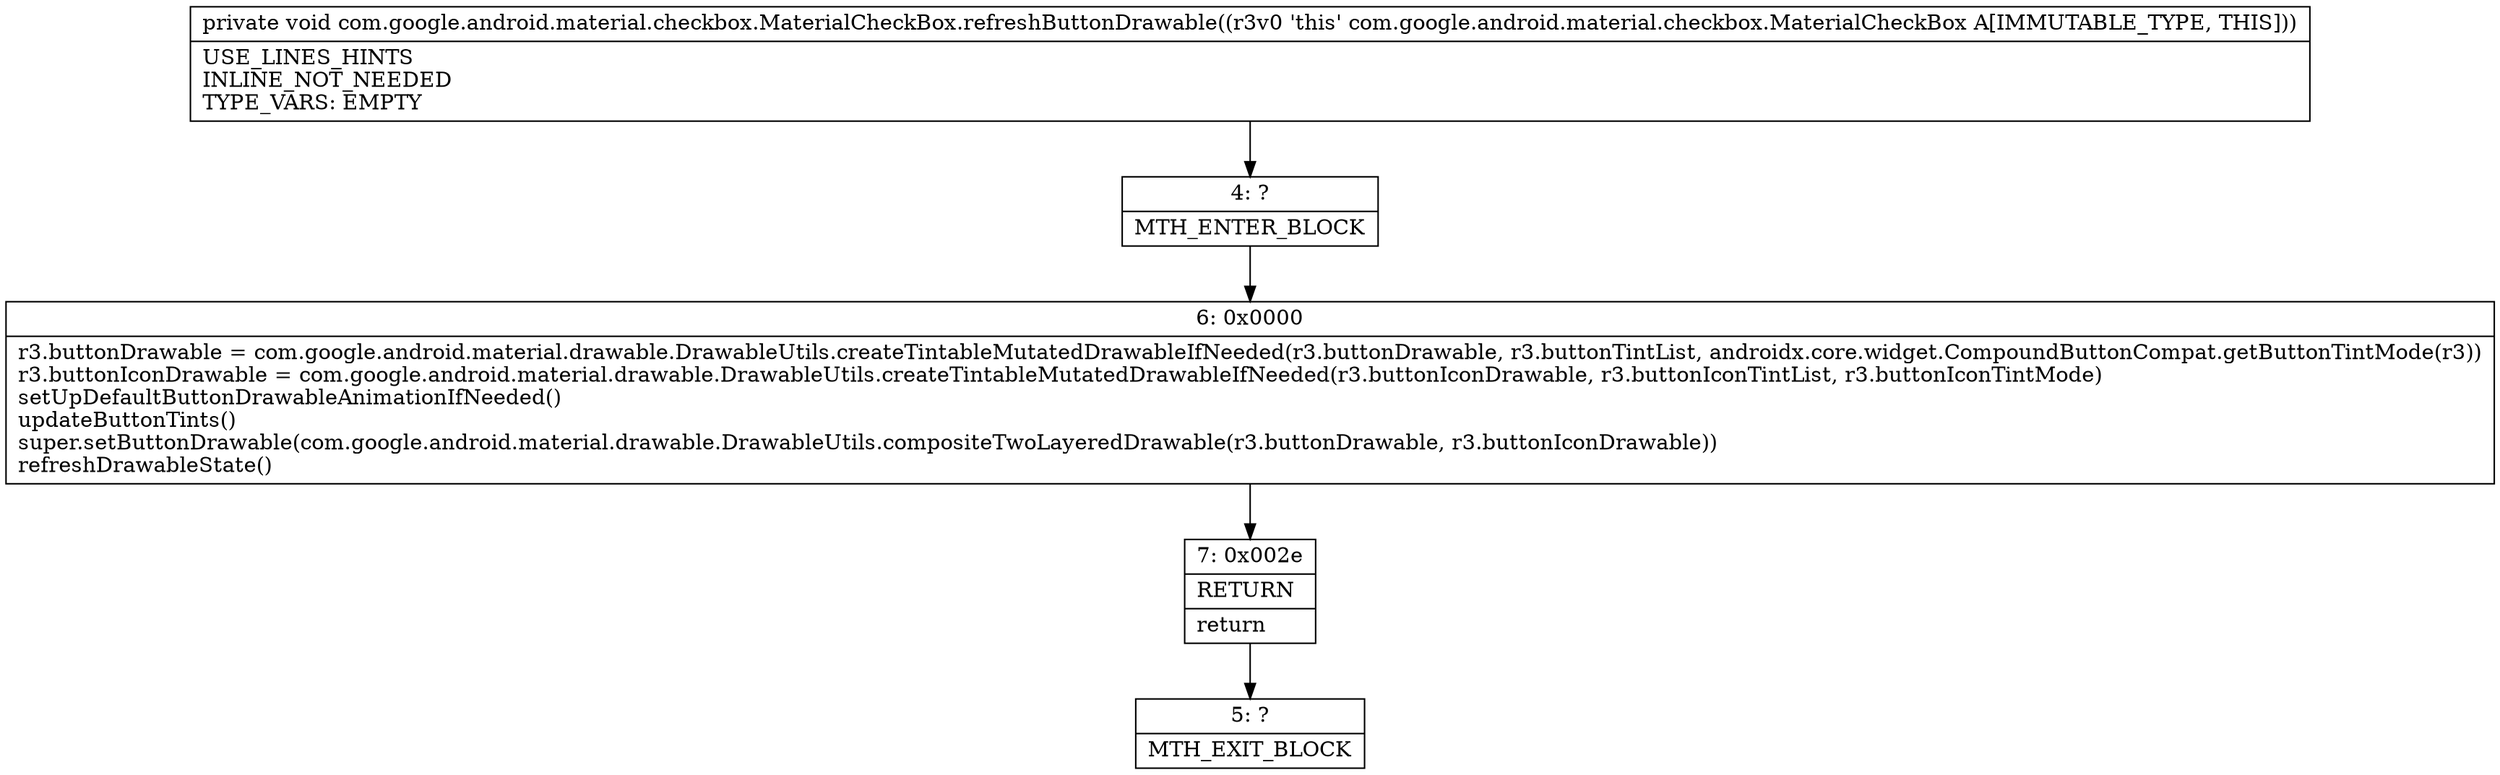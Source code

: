 digraph "CFG forcom.google.android.material.checkbox.MaterialCheckBox.refreshButtonDrawable()V" {
Node_4 [shape=record,label="{4\:\ ?|MTH_ENTER_BLOCK\l}"];
Node_6 [shape=record,label="{6\:\ 0x0000|r3.buttonDrawable = com.google.android.material.drawable.DrawableUtils.createTintableMutatedDrawableIfNeeded(r3.buttonDrawable, r3.buttonTintList, androidx.core.widget.CompoundButtonCompat.getButtonTintMode(r3))\lr3.buttonIconDrawable = com.google.android.material.drawable.DrawableUtils.createTintableMutatedDrawableIfNeeded(r3.buttonIconDrawable, r3.buttonIconTintList, r3.buttonIconTintMode)\lsetUpDefaultButtonDrawableAnimationIfNeeded()\lupdateButtonTints()\lsuper.setButtonDrawable(com.google.android.material.drawable.DrawableUtils.compositeTwoLayeredDrawable(r3.buttonDrawable, r3.buttonIconDrawable))\lrefreshDrawableState()\l}"];
Node_7 [shape=record,label="{7\:\ 0x002e|RETURN\l|return\l}"];
Node_5 [shape=record,label="{5\:\ ?|MTH_EXIT_BLOCK\l}"];
MethodNode[shape=record,label="{private void com.google.android.material.checkbox.MaterialCheckBox.refreshButtonDrawable((r3v0 'this' com.google.android.material.checkbox.MaterialCheckBox A[IMMUTABLE_TYPE, THIS]))  | USE_LINES_HINTS\lINLINE_NOT_NEEDED\lTYPE_VARS: EMPTY\l}"];
MethodNode -> Node_4;Node_4 -> Node_6;
Node_6 -> Node_7;
Node_7 -> Node_5;
}

